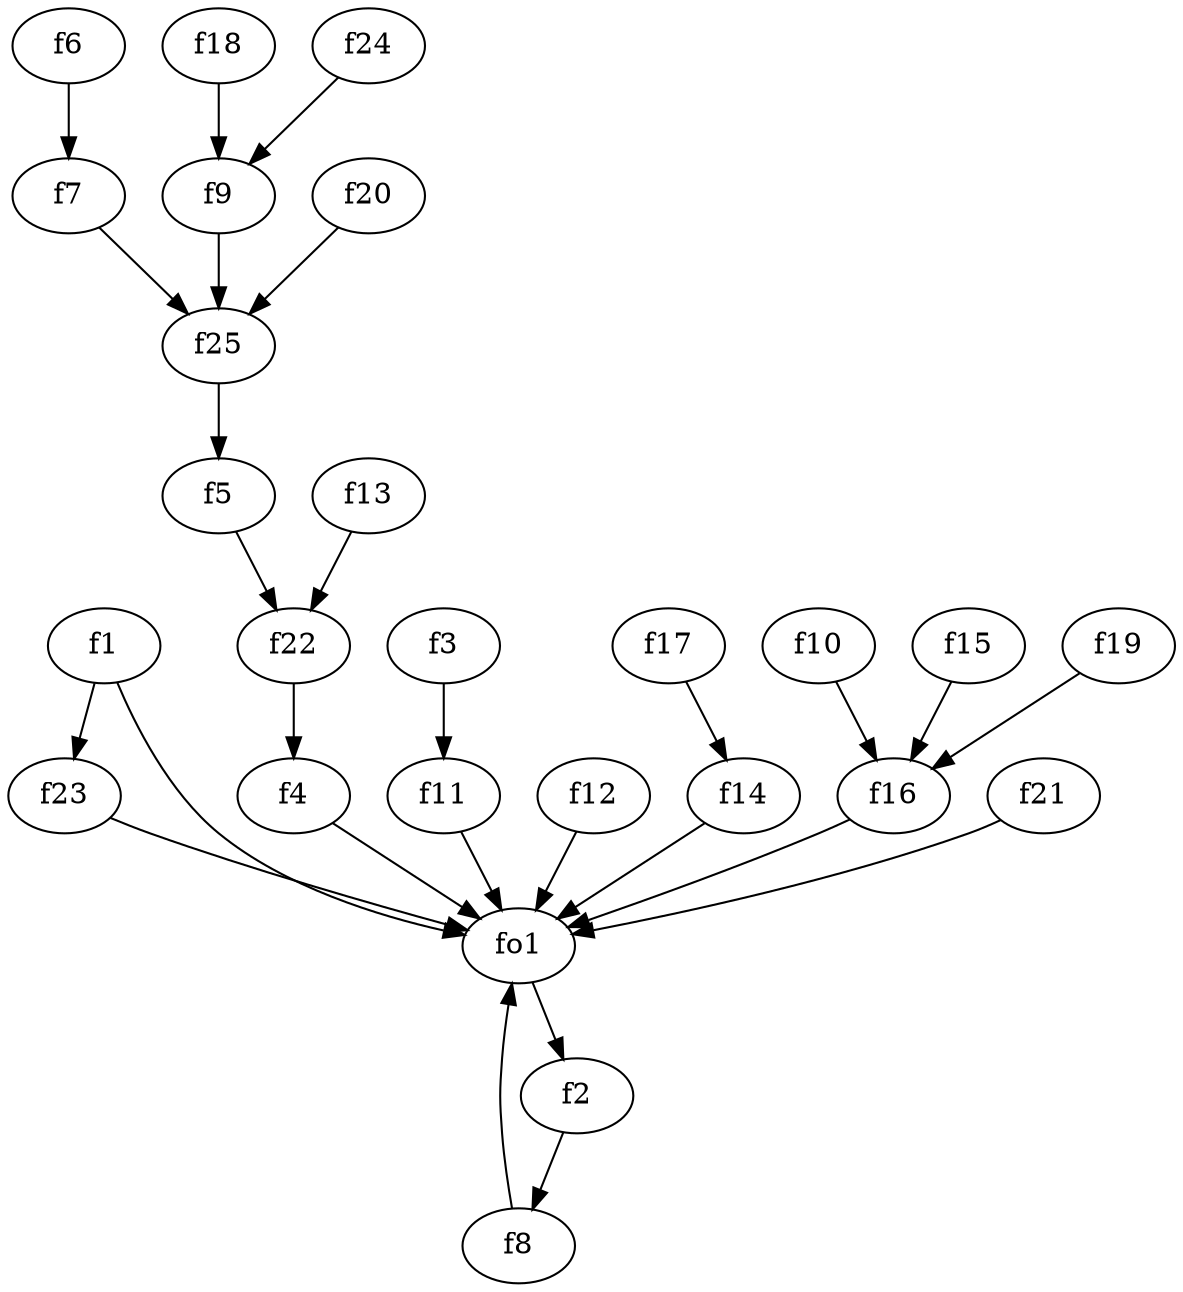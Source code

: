 strict digraph  {
f1;
f2;
f3;
f4;
f5;
f6;
f7;
f8;
f9;
f10;
f11;
f12;
f13;
f14;
f15;
f16;
f17;
f18;
f19;
f20;
f21;
f22;
f23;
f24;
f25;
fo1;
f1 -> f23  [weight=2];
f1 -> fo1  [weight=2];
f2 -> f8  [weight=2];
f3 -> f11  [weight=2];
f4 -> fo1  [weight=2];
f5 -> f22  [weight=2];
f6 -> f7  [weight=2];
f7 -> f25  [weight=2];
f8 -> fo1  [weight=2];
f9 -> f25  [weight=2];
f10 -> f16  [weight=2];
f11 -> fo1  [weight=2];
f12 -> fo1  [weight=2];
f13 -> f22  [weight=2];
f14 -> fo1  [weight=2];
f15 -> f16  [weight=2];
f16 -> fo1  [weight=2];
f17 -> f14  [weight=2];
f18 -> f9  [weight=2];
f19 -> f16  [weight=2];
f20 -> f25  [weight=2];
f21 -> fo1  [weight=2];
f22 -> f4  [weight=2];
f23 -> fo1  [weight=2];
f24 -> f9  [weight=2];
f25 -> f5  [weight=2];
fo1 -> f2  [weight=2];
}

